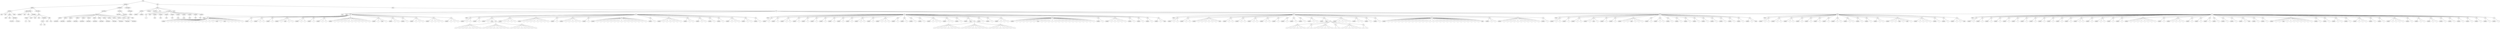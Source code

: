 graph Tree {
	"t0" [label = "TEI"];
	"t1" [label = "teiHeader"];
	"t2" [label = "fileDesc"];
	"t3" [label = "titleStmt"];
	"t4" [label = "title"];
	"t5" [label = "title"];
	"t6" [label = "author"];
	"t7" [label = "idno"];
	"t8" [label = "idno"];
	"t9" [label = "persName"];
	"t10" [label = "forename"];
	"t11" [label = "surname"];
	"t12" [label = "editor"];
	"t13" [label = "publicationStmt"];
	"t14" [label = "publisher"];
	"t15" [label = "idno"];
	"t16" [label = "idno"];
	"t17" [label = "availability"];
	"t18" [label = "licence"];
	"t19" [label = "ab"];
	"t20" [label = "ref"];
	"t21" [label = "sourceDesc"];
	"t22" [label = "bibl"];
	"t23" [label = "name"];
	"t24" [label = "idno"];
	"t25" [label = "idno"];
	"t26" [label = "availability"];
	"t27" [label = "licence"];
	"t28" [label = "ab"];
	"t29" [label = "ref"];
	"t30" [label = "bibl"];
	"t31" [label = "date"];
	"t32" [label = "idno"];
	"t33" [label = "profileDesc"];
	"t34" [label = "particDesc"];
	"t35" [label = "listPerson"];
	"t36" [label = "person"];
	"t37" [label = "persName"];
	"t38" [label = "person"];
	"t39" [label = "persName"];
	"t40" [label = "person"];
	"t41" [label = "persName"];
	"t42" [label = "person"];
	"t43" [label = "persName"];
	"t44" [label = "person"];
	"t45" [label = "persName"];
	"t46" [label = "person"];
	"t47" [label = "persName"];
	"t48" [label = "person"];
	"t49" [label = "persName"];
	"t50" [label = "person"];
	"t51" [label = "persName"];
	"t52" [label = "person"];
	"t53" [label = "persName"];
	"t54" [label = "person"];
	"t55" [label = "persName"];
	"t56" [label = "person"];
	"t57" [label = "persName"];
	"t58" [label = "person"];
	"t59" [label = "persName"];
	"t60" [label = "person"];
	"t61" [label = "persName"];
	"t62" [label = "textClass"];
	"t63" [label = "keywords"];
	"t64" [label = "term"];
	"t65" [label = "term"];
	"t66" [label = "classCode"];
	"t67" [label = "revisionDesc"];
	"t68" [label = "listChange"];
	"t69" [label = "change"];
	"t70" [label = "text"];
	"t71" [label = "front"];
	"t72" [label = "docTitle"];
	"t73" [label = "titlePart"];
	"t74" [label = "titlePart"];
	"t75" [label = "docDate"];
	"t76" [label = "docAuthor"];
	"t77" [label = "div"];
	"t78" [label = "div"];
	"t79" [label = "p"];
	"t80" [label = "castList"];
	"t81" [label = "head"];
	"t82" [label = "castItem"];
	"t83" [label = "role"];
	"t84" [label = "castItem"];
	"t85" [label = "role"];
	"t86" [label = "castItem"];
	"t87" [label = "role"];
	"t88" [label = "castItem"];
	"t89" [label = "role"];
	"t90" [label = "castItem"];
	"t91" [label = "role"];
	"t92" [label = "castItem"];
	"t93" [label = "role"];
	"t94" [label = "castItem"];
	"t95" [label = "role"];
	"t96" [label = "castItem"];
	"t97" [label = "role"];
	"t98" [label = "castItem"];
	"t99" [label = "role"];
	"t100" [label = "note"];
	"t101" [label = "body"];
	"t102" [label = "div"];
	"t103" [label = "head"];
	"t104" [label = "stage"];
	"t105" [label = "div"];
	"t106" [label = "head"];
	"t107" [label = "sp"];
	"t108" [label = "speaker"];
	"t109" [label = "l"];
	"t110" [label = "l"];
	"t111" [label = "l"];
	"t112" [label = "l"];
	"t113" [label = "l"];
	"t114" [label = "l"];
	"t115" [label = "l"];
	"t116" [label = "l"];
	"t117" [label = "l"];
	"t118" [label = "l"];
	"t119" [label = "l"];
	"t120" [label = "l"];
	"t121" [label = "l"];
	"t122" [label = "l"];
	"t123" [label = "stage"];
	"t124" [label = "l"];
	"t125" [label = "stage"];
	"t126" [label = "l"];
	"t127" [label = "l"];
	"t128" [label = "l"];
	"t129" [label = "l"];
	"t130" [label = "l"];
	"t131" [label = "sp"];
	"t132" [label = "speaker"];
	"t133" [label = "l"];
	"t134" [label = "sp"];
	"t135" [label = "speaker"];
	"t136" [label = "l"];
	"t137" [label = "l"];
	"t138" [label = "sp"];
	"t139" [label = "speaker"];
	"t140" [label = "l"];
	"t141" [label = "sp"];
	"t142" [label = "speaker"];
	"t143" [label = "l"];
	"t144" [label = "stage"];
	"t145" [label = "l"];
	"t146" [label = "l"];
	"t147" [label = "sp"];
	"t148" [label = "speaker"];
	"t149" [label = "l"];
	"t150" [label = "l"];
	"t151" [label = "sp"];
	"t152" [label = "speaker"];
	"t153" [label = "l"];
	"t154" [label = "sp"];
	"t155" [label = "speaker"];
	"t156" [label = "l"];
	"t157" [label = "l"];
	"t158" [label = "sp"];
	"t159" [label = "speaker"];
	"t160" [label = "l"];
	"t161" [label = "l"];
	"t162" [label = "l"];
	"t163" [label = "l"];
	"t164" [label = "l"];
	"t165" [label = "l"];
	"t166" [label = "l"];
	"t167" [label = "l"];
	"t168" [label = "l"];
	"t169" [label = "l"];
	"t170" [label = "l"];
	"t171" [label = "sp"];
	"t172" [label = "speaker"];
	"t173" [label = "l"];
	"t174" [label = "stage"];
	"t175" [label = "l"];
	"t176" [label = "sp"];
	"t177" [label = "speaker"];
	"t178" [label = "l"];
	"t179" [label = "l"];
	"t180" [label = "sp"];
	"t181" [label = "speaker"];
	"t182" [label = "l"];
	"t183" [label = "sp"];
	"t184" [label = "speaker"];
	"t185" [label = "l"];
	"t186" [label = "l"];
	"t187" [label = "l"];
	"t188" [label = "sp"];
	"t189" [label = "speaker"];
	"t190" [label = "l"];
	"t191" [label = "l"];
	"t192" [label = "l"];
	"t193" [label = "l"];
	"t194" [label = "sp"];
	"t195" [label = "speaker"];
	"t196" [label = "l"];
	"t197" [label = "l"];
	"t198" [label = "l"];
	"t199" [label = "div"];
	"t200" [label = "head"];
	"t201" [label = "sp"];
	"t202" [label = "speaker"];
	"t203" [label = "l"];
	"t204" [label = "l"];
	"t205" [label = "sp"];
	"t206" [label = "speaker"];
	"t207" [label = "l"];
	"t208" [label = "sp"];
	"t209" [label = "speaker"];
	"t210" [label = "l"];
	"t211" [label = "stage"];
	"t212" [label = "ab"];
	"t213" [label = "lg"];
	"t214" [label = "l"];
	"t215" [label = "l"];
	"t216" [label = "l"];
	"t217" [label = "l"];
	"t218" [label = "l"];
	"t219" [label = "l"];
	"t220" [label = "l"];
	"t221" [label = "l"];
	"t222" [label = "lg"];
	"t223" [label = "l"];
	"t224" [label = "l"];
	"t225" [label = "l"];
	"t226" [label = "l"];
	"t227" [label = "l"];
	"t228" [label = "l"];
	"t229" [label = "l"];
	"t230" [label = "l"];
	"t231" [label = "lg"];
	"t232" [label = "l"];
	"t233" [label = "l"];
	"t234" [label = "l"];
	"t235" [label = "l"];
	"t236" [label = "l"];
	"t237" [label = "l"];
	"t238" [label = "l"];
	"t239" [label = "l"];
	"t240" [label = "sp"];
	"t241" [label = "speaker"];
	"t242" [label = "l"];
	"t243" [label = "l"];
	"t244" [label = "l"];
	"t245" [label = "l"];
	"t246" [label = "sp"];
	"t247" [label = "speaker"];
	"t248" [label = "l"];
	"t249" [label = "l"];
	"t250" [label = "l"];
	"t251" [label = "l"];
	"t252" [label = "l"];
	"t253" [label = "l"];
	"t254" [label = "l"];
	"t255" [label = "l"];
	"t256" [label = "sp"];
	"t257" [label = "speaker"];
	"t258" [label = "l"];
	"t259" [label = "sp"];
	"t260" [label = "speaker"];
	"t261" [label = "l"];
	"t262" [label = "l"];
	"t263" [label = "l"];
	"t264" [label = "l"];
	"t265" [label = "l"];
	"t266" [label = "sp"];
	"t267" [label = "speaker"];
	"t268" [label = "l"];
	"t269" [label = "sp"];
	"t270" [label = "speaker"];
	"t271" [label = "l"];
	"t272" [label = "l"];
	"t273" [label = "l"];
	"t274" [label = "l"];
	"t275" [label = "l"];
	"t276" [label = "l"];
	"t277" [label = "l"];
	"t278" [label = "l"];
	"t279" [label = "l"];
	"t280" [label = "l"];
	"t281" [label = "l"];
	"t282" [label = "l"];
	"t283" [label = "l"];
	"t284" [label = "l"];
	"t285" [label = "l"];
	"t286" [label = "sp"];
	"t287" [label = "speaker"];
	"t288" [label = "l"];
	"t289" [label = "sp"];
	"t290" [label = "speaker"];
	"t291" [label = "l"];
	"t292" [label = "l"];
	"t293" [label = "l"];
	"t294" [label = "l"];
	"t295" [label = "l"];
	"t296" [label = "l"];
	"t297" [label = "sp"];
	"t298" [label = "speaker"];
	"t299" [label = "l"];
	"t300" [label = "l"];
	"t301" [label = "sp"];
	"t302" [label = "speaker"];
	"t303" [label = "l"];
	"t304" [label = "l"];
	"t305" [label = "sp"];
	"t306" [label = "speaker"];
	"t307" [label = "l"];
	"t308" [label = "sp"];
	"t309" [label = "speaker"];
	"t310" [label = "l"];
	"t311" [label = "sp"];
	"t312" [label = "speaker"];
	"t313" [label = "l"];
	"t314" [label = "l"];
	"t315" [label = "l"];
	"t316" [label = "sp"];
	"t317" [label = "speaker"];
	"t318" [label = "l"];
	"t319" [label = "l"];
	"t320" [label = "sp"];
	"t321" [label = "speaker"];
	"t322" [label = "l"];
	"t323" [label = "div"];
	"t324" [label = "head"];
	"t325" [label = "sp"];
	"t326" [label = "speaker"];
	"t327" [label = "l"];
	"t328" [label = "sp"];
	"t329" [label = "speaker"];
	"t330" [label = "l"];
	"t331" [label = "sp"];
	"t332" [label = "speaker"];
	"t333" [label = "l"];
	"t334" [label = "l"];
	"t335" [label = "sp"];
	"t336" [label = "speaker"];
	"t337" [label = "l"];
	"t338" [label = "sp"];
	"t339" [label = "speaker"];
	"t340" [label = "l"];
	"t341" [label = "sp"];
	"t342" [label = "speaker"];
	"t343" [label = "l"];
	"t344" [label = "sp"];
	"t345" [label = "speaker"];
	"t346" [label = "l"];
	"t347" [label = "sp"];
	"t348" [label = "speaker"];
	"t349" [label = "l"];
	"t350" [label = "sp"];
	"t351" [label = "speaker"];
	"t352" [label = "l"];
	"t353" [label = "sp"];
	"t354" [label = "speaker"];
	"t355" [label = "l"];
	"t356" [label = "sp"];
	"t357" [label = "speaker"];
	"t358" [label = "l"];
	"t359" [label = "l"];
	"t360" [label = "sp"];
	"t361" [label = "speaker"];
	"t362" [label = "l"];
	"t363" [label = "sp"];
	"t364" [label = "speaker"];
	"t365" [label = "l"];
	"t366" [label = "l"];
	"t367" [label = "l"];
	"t368" [label = "sp"];
	"t369" [label = "speaker"];
	"t370" [label = "l"];
	"t371" [label = "sp"];
	"t372" [label = "speaker"];
	"t373" [label = "l"];
	"t374" [label = "sp"];
	"t375" [label = "speaker"];
	"t376" [label = "l"];
	"t377" [label = "sp"];
	"t378" [label = "speaker"];
	"t379" [label = "l"];
	"t380" [label = "sp"];
	"t381" [label = "speaker"];
	"t382" [label = "l"];
	"t383" [label = "l"];
	"t384" [label = "l"];
	"t385" [label = "sp"];
	"t386" [label = "speaker"];
	"t387" [label = "l"];
	"t388" [label = "l"];
	"t389" [label = "sp"];
	"t390" [label = "speaker"];
	"t391" [label = "l"];
	"t392" [label = "sp"];
	"t393" [label = "speaker"];
	"t394" [label = "stage"];
	"t395" [label = "ab"];
	"t396" [label = "lg"];
	"t397" [label = "l"];
	"t398" [label = "l"];
	"t399" [label = "l"];
	"t400" [label = "l"];
	"t401" [label = "l"];
	"t402" [label = "l"];
	"t403" [label = "l"];
	"t404" [label = "l"];
	"t405" [label = "lg"];
	"t406" [label = "l"];
	"t407" [label = "l"];
	"t408" [label = "l"];
	"t409" [label = "l"];
	"t410" [label = "l"];
	"t411" [label = "l"];
	"t412" [label = "l"];
	"t413" [label = "l"];
	"t414" [label = "lg"];
	"t415" [label = "l"];
	"t416" [label = "l"];
	"t417" [label = "l"];
	"t418" [label = "l"];
	"t419" [label = "l"];
	"t420" [label = "l"];
	"t421" [label = "l"];
	"t422" [label = "l"];
	"t423" [label = "sp"];
	"t424" [label = "speaker"];
	"t425" [label = "l"];
	"t426" [label = "sp"];
	"t427" [label = "speaker"];
	"t428" [label = "l"];
	"t429" [label = "sp"];
	"t430" [label = "speaker"];
	"t431" [label = "l"];
	"t432" [label = "l"];
	"t433" [label = "l"];
	"t434" [label = "sp"];
	"t435" [label = "speaker"];
	"t436" [label = "l"];
	"t437" [label = "l"];
	"t438" [label = "l"];
	"t439" [label = "l"];
	"t440" [label = "l"];
	"t441" [label = "l"];
	"t442" [label = "stage"];
	"t443" [label = "l"];
	"t444" [label = "l"];
	"t445" [label = "l"];
	"t446" [label = "l"];
	"t447" [label = "l"];
	"t448" [label = "l"];
	"t449" [label = "l"];
	"t450" [label = "l"];
	"t451" [label = "l"];
	"t452" [label = "l"];
	"t453" [label = "l"];
	"t454" [label = "l"];
	"t455" [label = "l"];
	"t456" [label = "l"];
	"t457" [label = "l"];
	"t458" [label = "l"];
	"t459" [label = "sp"];
	"t460" [label = "speaker"];
	"t461" [label = "l"];
	"t462" [label = "sp"];
	"t463" [label = "speaker"];
	"t464" [label = "l"];
	"t465" [label = "l"];
	"t466" [label = "l"];
	"t467" [label = "l"];
	"t468" [label = "l"];
	"t469" [label = "sp"];
	"t470" [label = "speaker"];
	"t471" [label = "l"];
	"t472" [label = "sp"];
	"t473" [label = "speaker"];
	"t474" [label = "l"];
	"t475" [label = "sp"];
	"t476" [label = "speaker"];
	"t477" [label = "l"];
	"t478" [label = "sp"];
	"t479" [label = "speaker"];
	"t480" [label = "l"];
	"t481" [label = "stage"];
	"t482" [label = "div"];
	"t483" [label = "head"];
	"t484" [label = "sp"];
	"t485" [label = "speaker"];
	"t486" [label = "l"];
	"t487" [label = "l"];
	"t488" [label = "sp"];
	"t489" [label = "speaker"];
	"t490" [label = "l"];
	"t491" [label = "l"];
	"t492" [label = "sp"];
	"t493" [label = "speaker"];
	"t494" [label = "l"];
	"t495" [label = "l"];
	"t496" [label = "l"];
	"t497" [label = "l"];
	"t498" [label = "l"];
	"t499" [label = "l"];
	"t500" [label = "stage"];
	"t501" [label = "sp"];
	"t502" [label = "speaker"];
	"t503" [label = "l"];
	"t504" [label = "l"];
	"t505" [label = "sp"];
	"t506" [label = "speaker"];
	"t507" [label = "l"];
	"t508" [label = "l"];
	"t509" [label = "sp"];
	"t510" [label = "speaker"];
	"t511" [label = "l"];
	"t512" [label = "l"];
	"t513" [label = "sp"];
	"t514" [label = "speaker"];
	"t515" [label = "l"];
	"t516" [label = "l"];
	"t517" [label = "sp"];
	"t518" [label = "speaker"];
	"t519" [label = "l"];
	"t520" [label = "sp"];
	"t521" [label = "speaker"];
	"t522" [label = "l"];
	"t523" [label = "sp"];
	"t524" [label = "speaker"];
	"t525" [label = "l"];
	"t526" [label = "sp"];
	"t527" [label = "speaker"];
	"t528" [label = "l"];
	"t529" [label = "sp"];
	"t530" [label = "speaker"];
	"t531" [label = "l"];
	"t532" [label = "l"];
	"t533" [label = "sp"];
	"t534" [label = "speaker"];
	"t535" [label = "stage"];
	"t536" [label = "ab"];
	"t537" [label = "lg"];
	"t538" [label = "l"];
	"t539" [label = "l"];
	"t540" [label = "l"];
	"t541" [label = "l"];
	"t542" [label = "l"];
	"t543" [label = "l"];
	"t544" [label = "lg"];
	"t545" [label = "l"];
	"t546" [label = "l"];
	"t547" [label = "lg"];
	"t548" [label = "l"];
	"t549" [label = "l"];
	"t550" [label = "l"];
	"t551" [label = "l"];
	"t552" [label = "l"];
	"t553" [label = "l"];
	"t554" [label = "lg"];
	"t555" [label = "l"];
	"t556" [label = "l"];
	"t557" [label = "lg"];
	"t558" [label = "l"];
	"t559" [label = "l"];
	"t560" [label = "l"];
	"t561" [label = "l"];
	"t562" [label = "l"];
	"t563" [label = "l"];
	"t564" [label = "lg"];
	"t565" [label = "l"];
	"t566" [label = "l"];
	"t567" [label = "sp"];
	"t568" [label = "speaker"];
	"t569" [label = "l"];
	"t570" [label = "l"];
	"t571" [label = "l"];
	"t572" [label = "l"];
	"t573" [label = "sp"];
	"t574" [label = "speaker"];
	"t575" [label = "l"];
	"t576" [label = "l"];
	"t577" [label = "sp"];
	"t578" [label = "speaker"];
	"t579" [label = "l"];
	"t580" [label = "sp"];
	"t581" [label = "speaker"];
	"t582" [label = "l"];
	"t583" [label = "sp"];
	"t584" [label = "speaker"];
	"t585" [label = "l"];
	"t586" [label = "l"];
	"t587" [label = "l"];
	"t588" [label = "l"];
	"t589" [label = "l"];
	"t590" [label = "l"];
	"t591" [label = "l"];
	"t592" [label = "l"];
	"t593" [label = "l"];
	"t594" [label = "l"];
	"t595" [label = "l"];
	"t596" [label = "l"];
	"t597" [label = "l"];
	"t598" [label = "l"];
	"t599" [label = "l"];
	"t600" [label = "l"];
	"t601" [label = "l"];
	"t602" [label = "l"];
	"t603" [label = "l"];
	"t604" [label = "l"];
	"t605" [label = "l"];
	"t606" [label = "l"];
	"t607" [label = "l"];
	"t608" [label = "l"];
	"t609" [label = "l"];
	"t610" [label = "l"];
	"t611" [label = "l"];
	"t612" [label = "stage"];
	"t613" [label = "sp"];
	"t614" [label = "speaker"];
	"t615" [label = "l"];
	"t616" [label = "l"];
	"t617" [label = "sp"];
	"t618" [label = "speaker"];
	"t619" [label = "l"];
	"t620" [label = "l"];
	"t621" [label = "l"];
	"t622" [label = "l"];
	"t623" [label = "l"];
	"t624" [label = "l"];
	"t625" [label = "l"];
	"t626" [label = "l"];
	"t627" [label = "l"];
	"t628" [label = "l"];
	"t629" [label = "l"];
	"t630" [label = "sp"];
	"t631" [label = "speaker"];
	"t632" [label = "l"];
	"t633" [label = "div"];
	"t634" [label = "head"];
	"t635" [label = "sp"];
	"t636" [label = "speaker"];
	"t637" [label = "l"];
	"t638" [label = "l"];
	"t639" [label = "sp"];
	"t640" [label = "speaker"];
	"t641" [label = "l"];
	"t642" [label = "sp"];
	"t643" [label = "speaker"];
	"t644" [label = "l"];
	"t645" [label = "l"];
	"t646" [label = "sp"];
	"t647" [label = "speaker"];
	"t648" [label = "l"];
	"t649" [label = "stage"];
	"t650" [label = "l"];
	"t651" [label = "sp"];
	"t652" [label = "speaker"];
	"t653" [label = "l"];
	"t654" [label = "sp"];
	"t655" [label = "speaker"];
	"t656" [label = "l"];
	"t657" [label = "sp"];
	"t658" [label = "speaker"];
	"t659" [label = "l"];
	"t660" [label = "l"];
	"t661" [label = "stage"];
	"t662" [label = "l"];
	"t663" [label = "l"];
	"t664" [label = "l"];
	"t665" [label = "sp"];
	"t666" [label = "speaker"];
	"t667" [label = "l"];
	"t668" [label = "sp"];
	"t669" [label = "speaker"];
	"t670" [label = "l"];
	"t671" [label = "l"];
	"t672" [label = "sp"];
	"t673" [label = "speaker"];
	"t674" [label = "l"];
	"t675" [label = "sp"];
	"t676" [label = "speaker"];
	"t677" [label = "l"];
	"t678" [label = "sp"];
	"t679" [label = "speaker"];
	"t680" [label = "l"];
	"t681" [label = "sp"];
	"t682" [label = "speaker"];
	"t683" [label = "l"];
	"t684" [label = "sp"];
	"t685" [label = "speaker"];
	"t686" [label = "l"];
	"t687" [label = "sp"];
	"t688" [label = "speaker"];
	"t689" [label = "l"];
	"t690" [label = "sp"];
	"t691" [label = "speaker"];
	"t692" [label = "l"];
	"t693" [label = "sp"];
	"t694" [label = "speaker"];
	"t695" [label = "l"];
	"t696" [label = "sp"];
	"t697" [label = "speaker"];
	"t698" [label = "l"];
	"t699" [label = "sp"];
	"t700" [label = "speaker"];
	"t701" [label = "l"];
	"t702" [label = "stage"];
	"t703" [label = "div"];
	"t704" [label = "head"];
	"t705" [label = "sp"];
	"t706" [label = "speaker"];
	"t707" [label = "l"];
	"t708" [label = "l"];
	"t709" [label = "sp"];
	"t710" [label = "speaker"];
	"t711" [label = "l"];
	"t712" [label = "l"];
	"t713" [label = "sp"];
	"t714" [label = "speaker"];
	"t715" [label = "l"];
	"t716" [label = "l"];
	"t717" [label = "sp"];
	"t718" [label = "speaker"];
	"t719" [label = "l"];
	"t720" [label = "sp"];
	"t721" [label = "speaker"];
	"t722" [label = "l"];
	"t723" [label = "sp"];
	"t724" [label = "speaker"];
	"t725" [label = "l"];
	"t726" [label = "sp"];
	"t727" [label = "speaker"];
	"t728" [label = "l"];
	"t729" [label = "sp"];
	"t730" [label = "speaker"];
	"t731" [label = "l"];
	"t732" [label = "l"];
	"t733" [label = "sp"];
	"t734" [label = "speaker"];
	"t735" [label = "l"];
	"t736" [label = "l"];
	"t737" [label = "sp"];
	"t738" [label = "speaker"];
	"t739" [label = "l"];
	"t740" [label = "sp"];
	"t741" [label = "speaker"];
	"t742" [label = "l"];
	"t743" [label = "sp"];
	"t744" [label = "speaker"];
	"t745" [label = "l"];
	"t746" [label = "l"];
	"t747" [label = "sp"];
	"t748" [label = "speaker"];
	"t749" [label = "l"];
	"t750" [label = "l"];
	"t751" [label = "stage"];
	"t752" [label = "l"];
	"t753" [label = "stage"];
	"t754" [label = "l"];
	"t755" [label = "sp"];
	"t756" [label = "speaker"];
	"t757" [label = "l"];
	"t758" [label = "l"];
	"t759" [label = "l"];
	"t760" [label = "l"];
	"t761" [label = "sp"];
	"t762" [label = "speaker"];
	"t763" [label = "l"];
	"t764" [label = "sp"];
	"t765" [label = "speaker"];
	"t766" [label = "l"];
	"t767" [label = "sp"];
	"t768" [label = "speaker"];
	"t769" [label = "l"];
	"t770" [label = "l"];
	"t771" [label = "stage"];
	"t772" [label = "div"];
	"t773" [label = "head"];
	"t774" [label = "sp"];
	"t775" [label = "speaker"];
	"t776" [label = "l"];
	"t777" [label = "sp"];
	"t778" [label = "speaker"];
	"t779" [label = "l"];
	"t780" [label = "sp"];
	"t781" [label = "speaker"];
	"t782" [label = "l"];
	"t783" [label = "sp"];
	"t784" [label = "speaker"];
	"t785" [label = "l"];
	"t786" [label = "sp"];
	"t787" [label = "speaker"];
	"t788" [label = "l"];
	"t789" [label = "sp"];
	"t790" [label = "speaker"];
	"t791" [label = "l"];
	"t792" [label = "sp"];
	"t793" [label = "speaker"];
	"t794" [label = "l"];
	"t795" [label = "sp"];
	"t796" [label = "speaker"];
	"t797" [label = "l"];
	"t798" [label = "sp"];
	"t799" [label = "speaker"];
	"t800" [label = "l"];
	"t801" [label = "sp"];
	"t802" [label = "speaker"];
	"t803" [label = "l"];
	"t804" [label = "sp"];
	"t805" [label = "speaker"];
	"t806" [label = "l"];
	"t807" [label = "sp"];
	"t808" [label = "speaker"];
	"t809" [label = "l"];
	"t810" [label = "sp"];
	"t811" [label = "speaker"];
	"t812" [label = "l"];
	"t813" [label = "l"];
	"t814" [label = "sp"];
	"t815" [label = "speaker"];
	"t816" [label = "l"];
	"t817" [label = "sp"];
	"t818" [label = "speaker"];
	"t819" [label = "l"];
	"t820" [label = "l"];
	"t821" [label = "sp"];
	"t822" [label = "speaker"];
	"t823" [label = "l"];
	"t824" [label = "sp"];
	"t825" [label = "speaker"];
	"t826" [label = "l"];
	"t827" [label = "sp"];
	"t828" [label = "speaker"];
	"t829" [label = "l"];
	"t830" [label = "l"];
	"t831" [label = "l"];
	"t832" [label = "l"];
	"t833" [label = "l"];
	"t834" [label = "l"];
	"t835" [label = "l"];
	"t836" [label = "l"];
	"t837" [label = "sp"];
	"t838" [label = "speaker"];
	"t839" [label = "l"];
	"t840" [label = "sp"];
	"t841" [label = "speaker"];
	"t842" [label = "l"];
	"t843" [label = "l"];
	"t844" [label = "l"];
	"t845" [label = "l"];
	"t846" [label = "sp"];
	"t847" [label = "speaker"];
	"t848" [label = "l"];
	"t849" [label = "sp"];
	"t850" [label = "speaker"];
	"t851" [label = "l"];
	"t852" [label = "sp"];
	"t853" [label = "speaker"];
	"t854" [label = "l"];
	"t855" [label = "sp"];
	"t856" [label = "speaker"];
	"t857" [label = "l"];
	"t858" [label = "sp"];
	"t859" [label = "speaker"];
	"t860" [label = "l"];
	"t861" [label = "sp"];
	"t862" [label = "speaker"];
	"t863" [label = "l"];
	"t864" [label = "sp"];
	"t865" [label = "speaker"];
	"t866" [label = "l"];
	"t867" [label = "stage"];
	"t868" [label = "sp"];
	"t869" [label = "speaker"];
	"t870" [label = "l"];
	"t871" [label = "sp"];
	"t872" [label = "speaker"];
	"t873" [label = "l"];
	"t874" [label = "sp"];
	"t875" [label = "speaker"];
	"t876" [label = "l"];
	"t877" [label = "l"];
	"t878" [label = "stage"];
	"t879" [label = "l"];
	"t880" [label = "l"];
	"t881" [label = "l"];
	"t882" [label = "l"];
	"t883" [label = "l"];
	"t884" [label = "l"];
	"t885" [label = "l"];
	"t886" [label = "l"];
	"t887" [label = "sp"];
	"t888" [label = "speaker"];
	"t889" [label = "l"];
	"t890" [label = "sp"];
	"t891" [label = "speaker"];
	"t892" [label = "l"];
	"t893" [label = "sp"];
	"t894" [label = "speaker"];
	"t895" [label = "l"];
	"t896" [label = "l"];
	"t897" [label = "sp"];
	"t898" [label = "speaker"];
	"t899" [label = "l"];
	"t900" [label = "sp"];
	"t901" [label = "speaker"];
	"t902" [label = "l"];
	"t903" [label = "l"];
	"t904" [label = "l"];
	"t905" [label = "sp"];
	"t906" [label = "speaker"];
	"t907" [label = "l"];
	"t908" [label = "sp"];
	"t909" [label = "speaker"];
	"t910" [label = "l"];
	"t911" [label = "sp"];
	"t912" [label = "speaker"];
	"t913" [label = "l"];
	"t914" [label = "l"];
	"t915" [label = "l"];
	"t916" [label = "l"];
	"t917" [label = "sp"];
	"t918" [label = "speaker"];
	"t919" [label = "l"];
	"t920" [label = "sp"];
	"t921" [label = "speaker"];
	"t922" [label = "l"];
	"t923" [label = "l"];
	"t924" [label = "sp"];
	"t925" [label = "speaker"];
	"t926" [label = "l"];
	"t927" [label = "l"];
	"t928" [label = "sp"];
	"t929" [label = "speaker"];
	"t930" [label = "l"];
	"t931" [label = "sp"];
	"t932" [label = "speaker"];
	"t933" [label = "l"];
	"t934" [label = "sp"];
	"t935" [label = "speaker"];
	"t936" [label = "l"];
	"t937" [label = "sp"];
	"t938" [label = "speaker"];
	"t939" [label = "l"];
	"t940" [label = "sp"];
	"t941" [label = "speaker"];
	"t942" [label = "l"];
	"t943" [label = "sp"];
	"t944" [label = "speaker"];
	"t945" [label = "l"];
	"t946" [label = "sp"];
	"t947" [label = "speaker"];
	"t948" [label = "l"];
	"t0" -- "t1";
	"t1" -- "t2";
	"t2" -- "t3";
	"t3" -- "t4";
	"t3" -- "t5";
	"t3" -- "t6";
	"t6" -- "t7";
	"t6" -- "t8";
	"t6" -- "t9";
	"t9" -- "t10";
	"t9" -- "t11";
	"t3" -- "t12";
	"t2" -- "t13";
	"t13" -- "t14";
	"t13" -- "t15";
	"t13" -- "t16";
	"t13" -- "t17";
	"t17" -- "t18";
	"t18" -- "t19";
	"t18" -- "t20";
	"t2" -- "t21";
	"t21" -- "t22";
	"t22" -- "t23";
	"t22" -- "t24";
	"t22" -- "t25";
	"t22" -- "t26";
	"t26" -- "t27";
	"t27" -- "t28";
	"t27" -- "t29";
	"t22" -- "t30";
	"t30" -- "t31";
	"t30" -- "t32";
	"t1" -- "t33";
	"t33" -- "t34";
	"t34" -- "t35";
	"t35" -- "t36";
	"t36" -- "t37";
	"t35" -- "t38";
	"t38" -- "t39";
	"t35" -- "t40";
	"t40" -- "t41";
	"t35" -- "t42";
	"t42" -- "t43";
	"t35" -- "t44";
	"t44" -- "t45";
	"t35" -- "t46";
	"t46" -- "t47";
	"t35" -- "t48";
	"t48" -- "t49";
	"t35" -- "t50";
	"t50" -- "t51";
	"t35" -- "t52";
	"t52" -- "t53";
	"t35" -- "t54";
	"t54" -- "t55";
	"t35" -- "t56";
	"t56" -- "t57";
	"t35" -- "t58";
	"t58" -- "t59";
	"t35" -- "t60";
	"t60" -- "t61";
	"t33" -- "t62";
	"t62" -- "t63";
	"t63" -- "t64";
	"t63" -- "t65";
	"t62" -- "t66";
	"t1" -- "t67";
	"t67" -- "t68";
	"t68" -- "t69";
	"t0" -- "t70";
	"t70" -- "t71";
	"t71" -- "t72";
	"t72" -- "t73";
	"t72" -- "t74";
	"t71" -- "t75";
	"t71" -- "t76";
	"t71" -- "t77";
	"t77" -- "t78";
	"t78" -- "t79";
	"t71" -- "t80";
	"t80" -- "t81";
	"t80" -- "t82";
	"t82" -- "t83";
	"t80" -- "t84";
	"t84" -- "t85";
	"t80" -- "t86";
	"t86" -- "t87";
	"t80" -- "t88";
	"t88" -- "t89";
	"t80" -- "t90";
	"t90" -- "t91";
	"t80" -- "t92";
	"t92" -- "t93";
	"t80" -- "t94";
	"t94" -- "t95";
	"t80" -- "t96";
	"t96" -- "t97";
	"t80" -- "t98";
	"t98" -- "t99";
	"t71" -- "t100";
	"t70" -- "t101";
	"t101" -- "t102";
	"t102" -- "t103";
	"t102" -- "t104";
	"t102" -- "t105";
	"t105" -- "t106";
	"t105" -- "t107";
	"t107" -- "t108";
	"t107" -- "t109";
	"t107" -- "t110";
	"t107" -- "t111";
	"t107" -- "t112";
	"t107" -- "t113";
	"t107" -- "t114";
	"t107" -- "t115";
	"t107" -- "t116";
	"t107" -- "t117";
	"t107" -- "t118";
	"t107" -- "t119";
	"t107" -- "t120";
	"t107" -- "t121";
	"t107" -- "t122";
	"t107" -- "t123";
	"t107" -- "t124";
	"t107" -- "t125";
	"t107" -- "t126";
	"t107" -- "t127";
	"t107" -- "t128";
	"t107" -- "t129";
	"t107" -- "t130";
	"t105" -- "t131";
	"t131" -- "t132";
	"t131" -- "t133";
	"t105" -- "t134";
	"t134" -- "t135";
	"t134" -- "t136";
	"t134" -- "t137";
	"t105" -- "t138";
	"t138" -- "t139";
	"t138" -- "t140";
	"t105" -- "t141";
	"t141" -- "t142";
	"t141" -- "t143";
	"t141" -- "t144";
	"t141" -- "t145";
	"t141" -- "t146";
	"t105" -- "t147";
	"t147" -- "t148";
	"t147" -- "t149";
	"t147" -- "t150";
	"t105" -- "t151";
	"t151" -- "t152";
	"t151" -- "t153";
	"t105" -- "t154";
	"t154" -- "t155";
	"t154" -- "t156";
	"t154" -- "t157";
	"t105" -- "t158";
	"t158" -- "t159";
	"t158" -- "t160";
	"t158" -- "t161";
	"t158" -- "t162";
	"t158" -- "t163";
	"t158" -- "t164";
	"t158" -- "t165";
	"t158" -- "t166";
	"t158" -- "t167";
	"t158" -- "t168";
	"t158" -- "t169";
	"t158" -- "t170";
	"t105" -- "t171";
	"t171" -- "t172";
	"t171" -- "t173";
	"t171" -- "t174";
	"t171" -- "t175";
	"t105" -- "t176";
	"t176" -- "t177";
	"t176" -- "t178";
	"t176" -- "t179";
	"t105" -- "t180";
	"t180" -- "t181";
	"t180" -- "t182";
	"t105" -- "t183";
	"t183" -- "t184";
	"t183" -- "t185";
	"t183" -- "t186";
	"t183" -- "t187";
	"t105" -- "t188";
	"t188" -- "t189";
	"t188" -- "t190";
	"t188" -- "t191";
	"t188" -- "t192";
	"t188" -- "t193";
	"t105" -- "t194";
	"t194" -- "t195";
	"t194" -- "t196";
	"t194" -- "t197";
	"t194" -- "t198";
	"t102" -- "t199";
	"t199" -- "t200";
	"t199" -- "t201";
	"t201" -- "t202";
	"t201" -- "t203";
	"t201" -- "t204";
	"t199" -- "t205";
	"t205" -- "t206";
	"t205" -- "t207";
	"t199" -- "t208";
	"t208" -- "t209";
	"t208" -- "t210";
	"t208" -- "t211";
	"t208" -- "t212";
	"t212" -- "t213";
	"t213" -- "t214";
	"t213" -- "t215";
	"t213" -- "t216";
	"t213" -- "t217";
	"t213" -- "t218";
	"t213" -- "t219";
	"t213" -- "t220";
	"t213" -- "t221";
	"t212" -- "t222";
	"t222" -- "t223";
	"t222" -- "t224";
	"t222" -- "t225";
	"t222" -- "t226";
	"t222" -- "t227";
	"t222" -- "t228";
	"t222" -- "t229";
	"t222" -- "t230";
	"t212" -- "t231";
	"t231" -- "t232";
	"t231" -- "t233";
	"t231" -- "t234";
	"t231" -- "t235";
	"t231" -- "t236";
	"t231" -- "t237";
	"t231" -- "t238";
	"t231" -- "t239";
	"t199" -- "t240";
	"t240" -- "t241";
	"t240" -- "t242";
	"t240" -- "t243";
	"t240" -- "t244";
	"t240" -- "t245";
	"t199" -- "t246";
	"t246" -- "t247";
	"t246" -- "t248";
	"t246" -- "t249";
	"t246" -- "t250";
	"t246" -- "t251";
	"t246" -- "t252";
	"t246" -- "t253";
	"t246" -- "t254";
	"t246" -- "t255";
	"t199" -- "t256";
	"t256" -- "t257";
	"t256" -- "t258";
	"t199" -- "t259";
	"t259" -- "t260";
	"t259" -- "t261";
	"t259" -- "t262";
	"t259" -- "t263";
	"t259" -- "t264";
	"t259" -- "t265";
	"t199" -- "t266";
	"t266" -- "t267";
	"t266" -- "t268";
	"t199" -- "t269";
	"t269" -- "t270";
	"t269" -- "t271";
	"t269" -- "t272";
	"t269" -- "t273";
	"t269" -- "t274";
	"t269" -- "t275";
	"t269" -- "t276";
	"t269" -- "t277";
	"t269" -- "t278";
	"t269" -- "t279";
	"t269" -- "t280";
	"t269" -- "t281";
	"t269" -- "t282";
	"t269" -- "t283";
	"t269" -- "t284";
	"t269" -- "t285";
	"t199" -- "t286";
	"t286" -- "t287";
	"t286" -- "t288";
	"t199" -- "t289";
	"t289" -- "t290";
	"t289" -- "t291";
	"t289" -- "t292";
	"t289" -- "t293";
	"t289" -- "t294";
	"t289" -- "t295";
	"t289" -- "t296";
	"t199" -- "t297";
	"t297" -- "t298";
	"t297" -- "t299";
	"t297" -- "t300";
	"t199" -- "t301";
	"t301" -- "t302";
	"t301" -- "t303";
	"t301" -- "t304";
	"t199" -- "t305";
	"t305" -- "t306";
	"t305" -- "t307";
	"t199" -- "t308";
	"t308" -- "t309";
	"t308" -- "t310";
	"t199" -- "t311";
	"t311" -- "t312";
	"t311" -- "t313";
	"t311" -- "t314";
	"t311" -- "t315";
	"t199" -- "t316";
	"t316" -- "t317";
	"t316" -- "t318";
	"t316" -- "t319";
	"t199" -- "t320";
	"t320" -- "t321";
	"t320" -- "t322";
	"t102" -- "t323";
	"t323" -- "t324";
	"t323" -- "t325";
	"t325" -- "t326";
	"t325" -- "t327";
	"t323" -- "t328";
	"t328" -- "t329";
	"t328" -- "t330";
	"t323" -- "t331";
	"t331" -- "t332";
	"t331" -- "t333";
	"t331" -- "t334";
	"t323" -- "t335";
	"t335" -- "t336";
	"t335" -- "t337";
	"t323" -- "t338";
	"t338" -- "t339";
	"t338" -- "t340";
	"t323" -- "t341";
	"t341" -- "t342";
	"t341" -- "t343";
	"t323" -- "t344";
	"t344" -- "t345";
	"t344" -- "t346";
	"t323" -- "t347";
	"t347" -- "t348";
	"t347" -- "t349";
	"t323" -- "t350";
	"t350" -- "t351";
	"t350" -- "t352";
	"t323" -- "t353";
	"t353" -- "t354";
	"t353" -- "t355";
	"t323" -- "t356";
	"t356" -- "t357";
	"t356" -- "t358";
	"t356" -- "t359";
	"t323" -- "t360";
	"t360" -- "t361";
	"t360" -- "t362";
	"t323" -- "t363";
	"t363" -- "t364";
	"t363" -- "t365";
	"t363" -- "t366";
	"t363" -- "t367";
	"t323" -- "t368";
	"t368" -- "t369";
	"t368" -- "t370";
	"t323" -- "t371";
	"t371" -- "t372";
	"t371" -- "t373";
	"t323" -- "t374";
	"t374" -- "t375";
	"t374" -- "t376";
	"t323" -- "t377";
	"t377" -- "t378";
	"t377" -- "t379";
	"t323" -- "t380";
	"t380" -- "t381";
	"t380" -- "t382";
	"t380" -- "t383";
	"t380" -- "t384";
	"t323" -- "t385";
	"t385" -- "t386";
	"t385" -- "t387";
	"t385" -- "t388";
	"t323" -- "t389";
	"t389" -- "t390";
	"t389" -- "t391";
	"t323" -- "t392";
	"t392" -- "t393";
	"t392" -- "t394";
	"t392" -- "t395";
	"t395" -- "t396";
	"t396" -- "t397";
	"t396" -- "t398";
	"t396" -- "t399";
	"t396" -- "t400";
	"t396" -- "t401";
	"t396" -- "t402";
	"t396" -- "t403";
	"t396" -- "t404";
	"t395" -- "t405";
	"t405" -- "t406";
	"t405" -- "t407";
	"t405" -- "t408";
	"t405" -- "t409";
	"t405" -- "t410";
	"t405" -- "t411";
	"t405" -- "t412";
	"t405" -- "t413";
	"t395" -- "t414";
	"t414" -- "t415";
	"t414" -- "t416";
	"t414" -- "t417";
	"t414" -- "t418";
	"t414" -- "t419";
	"t414" -- "t420";
	"t414" -- "t421";
	"t414" -- "t422";
	"t323" -- "t423";
	"t423" -- "t424";
	"t423" -- "t425";
	"t323" -- "t426";
	"t426" -- "t427";
	"t426" -- "t428";
	"t323" -- "t429";
	"t429" -- "t430";
	"t429" -- "t431";
	"t429" -- "t432";
	"t429" -- "t433";
	"t323" -- "t434";
	"t434" -- "t435";
	"t434" -- "t436";
	"t434" -- "t437";
	"t434" -- "t438";
	"t434" -- "t439";
	"t434" -- "t440";
	"t434" -- "t441";
	"t434" -- "t442";
	"t434" -- "t443";
	"t434" -- "t444";
	"t434" -- "t445";
	"t434" -- "t446";
	"t434" -- "t447";
	"t434" -- "t448";
	"t434" -- "t449";
	"t434" -- "t450";
	"t434" -- "t451";
	"t434" -- "t452";
	"t434" -- "t453";
	"t434" -- "t454";
	"t434" -- "t455";
	"t434" -- "t456";
	"t434" -- "t457";
	"t434" -- "t458";
	"t323" -- "t459";
	"t459" -- "t460";
	"t459" -- "t461";
	"t323" -- "t462";
	"t462" -- "t463";
	"t462" -- "t464";
	"t462" -- "t465";
	"t462" -- "t466";
	"t462" -- "t467";
	"t462" -- "t468";
	"t323" -- "t469";
	"t469" -- "t470";
	"t469" -- "t471";
	"t323" -- "t472";
	"t472" -- "t473";
	"t472" -- "t474";
	"t323" -- "t475";
	"t475" -- "t476";
	"t475" -- "t477";
	"t323" -- "t478";
	"t478" -- "t479";
	"t478" -- "t480";
	"t478" -- "t481";
	"t102" -- "t482";
	"t482" -- "t483";
	"t482" -- "t484";
	"t484" -- "t485";
	"t484" -- "t486";
	"t484" -- "t487";
	"t482" -- "t488";
	"t488" -- "t489";
	"t488" -- "t490";
	"t488" -- "t491";
	"t482" -- "t492";
	"t492" -- "t493";
	"t492" -- "t494";
	"t492" -- "t495";
	"t492" -- "t496";
	"t492" -- "t497";
	"t492" -- "t498";
	"t492" -- "t499";
	"t492" -- "t500";
	"t482" -- "t501";
	"t501" -- "t502";
	"t501" -- "t503";
	"t501" -- "t504";
	"t482" -- "t505";
	"t505" -- "t506";
	"t505" -- "t507";
	"t505" -- "t508";
	"t482" -- "t509";
	"t509" -- "t510";
	"t509" -- "t511";
	"t509" -- "t512";
	"t482" -- "t513";
	"t513" -- "t514";
	"t513" -- "t515";
	"t513" -- "t516";
	"t482" -- "t517";
	"t517" -- "t518";
	"t517" -- "t519";
	"t482" -- "t520";
	"t520" -- "t521";
	"t520" -- "t522";
	"t482" -- "t523";
	"t523" -- "t524";
	"t523" -- "t525";
	"t482" -- "t526";
	"t526" -- "t527";
	"t526" -- "t528";
	"t482" -- "t529";
	"t529" -- "t530";
	"t529" -- "t531";
	"t529" -- "t532";
	"t482" -- "t533";
	"t533" -- "t534";
	"t533" -- "t535";
	"t533" -- "t536";
	"t536" -- "t537";
	"t537" -- "t538";
	"t537" -- "t539";
	"t537" -- "t540";
	"t537" -- "t541";
	"t537" -- "t542";
	"t537" -- "t543";
	"t536" -- "t544";
	"t544" -- "t545";
	"t544" -- "t546";
	"t536" -- "t547";
	"t547" -- "t548";
	"t547" -- "t549";
	"t547" -- "t550";
	"t547" -- "t551";
	"t547" -- "t552";
	"t547" -- "t553";
	"t536" -- "t554";
	"t554" -- "t555";
	"t554" -- "t556";
	"t536" -- "t557";
	"t557" -- "t558";
	"t557" -- "t559";
	"t557" -- "t560";
	"t557" -- "t561";
	"t557" -- "t562";
	"t557" -- "t563";
	"t536" -- "t564";
	"t564" -- "t565";
	"t564" -- "t566";
	"t482" -- "t567";
	"t567" -- "t568";
	"t567" -- "t569";
	"t567" -- "t570";
	"t567" -- "t571";
	"t567" -- "t572";
	"t482" -- "t573";
	"t573" -- "t574";
	"t573" -- "t575";
	"t573" -- "t576";
	"t482" -- "t577";
	"t577" -- "t578";
	"t577" -- "t579";
	"t482" -- "t580";
	"t580" -- "t581";
	"t580" -- "t582";
	"t482" -- "t583";
	"t583" -- "t584";
	"t583" -- "t585";
	"t583" -- "t586";
	"t583" -- "t587";
	"t583" -- "t588";
	"t583" -- "t589";
	"t583" -- "t590";
	"t583" -- "t591";
	"t583" -- "t592";
	"t583" -- "t593";
	"t583" -- "t594";
	"t583" -- "t595";
	"t583" -- "t596";
	"t583" -- "t597";
	"t583" -- "t598";
	"t583" -- "t599";
	"t583" -- "t600";
	"t583" -- "t601";
	"t583" -- "t602";
	"t583" -- "t603";
	"t583" -- "t604";
	"t583" -- "t605";
	"t583" -- "t606";
	"t583" -- "t607";
	"t583" -- "t608";
	"t583" -- "t609";
	"t583" -- "t610";
	"t583" -- "t611";
	"t583" -- "t612";
	"t482" -- "t613";
	"t613" -- "t614";
	"t613" -- "t615";
	"t613" -- "t616";
	"t482" -- "t617";
	"t617" -- "t618";
	"t617" -- "t619";
	"t617" -- "t620";
	"t617" -- "t621";
	"t617" -- "t622";
	"t617" -- "t623";
	"t617" -- "t624";
	"t617" -- "t625";
	"t617" -- "t626";
	"t617" -- "t627";
	"t617" -- "t628";
	"t617" -- "t629";
	"t482" -- "t630";
	"t630" -- "t631";
	"t630" -- "t632";
	"t102" -- "t633";
	"t633" -- "t634";
	"t633" -- "t635";
	"t635" -- "t636";
	"t635" -- "t637";
	"t635" -- "t638";
	"t633" -- "t639";
	"t639" -- "t640";
	"t639" -- "t641";
	"t633" -- "t642";
	"t642" -- "t643";
	"t642" -- "t644";
	"t642" -- "t645";
	"t633" -- "t646";
	"t646" -- "t647";
	"t646" -- "t648";
	"t646" -- "t649";
	"t646" -- "t650";
	"t633" -- "t651";
	"t651" -- "t652";
	"t651" -- "t653";
	"t633" -- "t654";
	"t654" -- "t655";
	"t654" -- "t656";
	"t633" -- "t657";
	"t657" -- "t658";
	"t657" -- "t659";
	"t657" -- "t660";
	"t657" -- "t661";
	"t657" -- "t662";
	"t657" -- "t663";
	"t657" -- "t664";
	"t633" -- "t665";
	"t665" -- "t666";
	"t665" -- "t667";
	"t633" -- "t668";
	"t668" -- "t669";
	"t668" -- "t670";
	"t668" -- "t671";
	"t633" -- "t672";
	"t672" -- "t673";
	"t672" -- "t674";
	"t633" -- "t675";
	"t675" -- "t676";
	"t675" -- "t677";
	"t633" -- "t678";
	"t678" -- "t679";
	"t678" -- "t680";
	"t633" -- "t681";
	"t681" -- "t682";
	"t681" -- "t683";
	"t633" -- "t684";
	"t684" -- "t685";
	"t684" -- "t686";
	"t633" -- "t687";
	"t687" -- "t688";
	"t687" -- "t689";
	"t633" -- "t690";
	"t690" -- "t691";
	"t690" -- "t692";
	"t633" -- "t693";
	"t693" -- "t694";
	"t693" -- "t695";
	"t633" -- "t696";
	"t696" -- "t697";
	"t696" -- "t698";
	"t633" -- "t699";
	"t699" -- "t700";
	"t699" -- "t701";
	"t699" -- "t702";
	"t102" -- "t703";
	"t703" -- "t704";
	"t703" -- "t705";
	"t705" -- "t706";
	"t705" -- "t707";
	"t705" -- "t708";
	"t703" -- "t709";
	"t709" -- "t710";
	"t709" -- "t711";
	"t709" -- "t712";
	"t703" -- "t713";
	"t713" -- "t714";
	"t713" -- "t715";
	"t713" -- "t716";
	"t703" -- "t717";
	"t717" -- "t718";
	"t717" -- "t719";
	"t703" -- "t720";
	"t720" -- "t721";
	"t720" -- "t722";
	"t703" -- "t723";
	"t723" -- "t724";
	"t723" -- "t725";
	"t703" -- "t726";
	"t726" -- "t727";
	"t726" -- "t728";
	"t703" -- "t729";
	"t729" -- "t730";
	"t729" -- "t731";
	"t729" -- "t732";
	"t703" -- "t733";
	"t733" -- "t734";
	"t733" -- "t735";
	"t733" -- "t736";
	"t703" -- "t737";
	"t737" -- "t738";
	"t737" -- "t739";
	"t703" -- "t740";
	"t740" -- "t741";
	"t740" -- "t742";
	"t703" -- "t743";
	"t743" -- "t744";
	"t743" -- "t745";
	"t743" -- "t746";
	"t703" -- "t747";
	"t747" -- "t748";
	"t747" -- "t749";
	"t747" -- "t750";
	"t747" -- "t751";
	"t747" -- "t752";
	"t747" -- "t753";
	"t747" -- "t754";
	"t703" -- "t755";
	"t755" -- "t756";
	"t755" -- "t757";
	"t755" -- "t758";
	"t755" -- "t759";
	"t755" -- "t760";
	"t703" -- "t761";
	"t761" -- "t762";
	"t761" -- "t763";
	"t703" -- "t764";
	"t764" -- "t765";
	"t764" -- "t766";
	"t703" -- "t767";
	"t767" -- "t768";
	"t767" -- "t769";
	"t767" -- "t770";
	"t767" -- "t771";
	"t102" -- "t772";
	"t772" -- "t773";
	"t772" -- "t774";
	"t774" -- "t775";
	"t774" -- "t776";
	"t772" -- "t777";
	"t777" -- "t778";
	"t777" -- "t779";
	"t772" -- "t780";
	"t780" -- "t781";
	"t780" -- "t782";
	"t772" -- "t783";
	"t783" -- "t784";
	"t783" -- "t785";
	"t772" -- "t786";
	"t786" -- "t787";
	"t786" -- "t788";
	"t772" -- "t789";
	"t789" -- "t790";
	"t789" -- "t791";
	"t772" -- "t792";
	"t792" -- "t793";
	"t792" -- "t794";
	"t772" -- "t795";
	"t795" -- "t796";
	"t795" -- "t797";
	"t772" -- "t798";
	"t798" -- "t799";
	"t798" -- "t800";
	"t772" -- "t801";
	"t801" -- "t802";
	"t801" -- "t803";
	"t772" -- "t804";
	"t804" -- "t805";
	"t804" -- "t806";
	"t772" -- "t807";
	"t807" -- "t808";
	"t807" -- "t809";
	"t772" -- "t810";
	"t810" -- "t811";
	"t810" -- "t812";
	"t810" -- "t813";
	"t772" -- "t814";
	"t814" -- "t815";
	"t814" -- "t816";
	"t772" -- "t817";
	"t817" -- "t818";
	"t817" -- "t819";
	"t817" -- "t820";
	"t772" -- "t821";
	"t821" -- "t822";
	"t821" -- "t823";
	"t772" -- "t824";
	"t824" -- "t825";
	"t824" -- "t826";
	"t772" -- "t827";
	"t827" -- "t828";
	"t827" -- "t829";
	"t827" -- "t830";
	"t827" -- "t831";
	"t827" -- "t832";
	"t827" -- "t833";
	"t827" -- "t834";
	"t827" -- "t835";
	"t827" -- "t836";
	"t772" -- "t837";
	"t837" -- "t838";
	"t837" -- "t839";
	"t772" -- "t840";
	"t840" -- "t841";
	"t840" -- "t842";
	"t840" -- "t843";
	"t840" -- "t844";
	"t840" -- "t845";
	"t772" -- "t846";
	"t846" -- "t847";
	"t846" -- "t848";
	"t772" -- "t849";
	"t849" -- "t850";
	"t849" -- "t851";
	"t772" -- "t852";
	"t852" -- "t853";
	"t852" -- "t854";
	"t772" -- "t855";
	"t855" -- "t856";
	"t855" -- "t857";
	"t772" -- "t858";
	"t858" -- "t859";
	"t858" -- "t860";
	"t772" -- "t861";
	"t861" -- "t862";
	"t861" -- "t863";
	"t772" -- "t864";
	"t864" -- "t865";
	"t864" -- "t866";
	"t864" -- "t867";
	"t772" -- "t868";
	"t868" -- "t869";
	"t868" -- "t870";
	"t772" -- "t871";
	"t871" -- "t872";
	"t871" -- "t873";
	"t772" -- "t874";
	"t874" -- "t875";
	"t874" -- "t876";
	"t874" -- "t877";
	"t874" -- "t878";
	"t874" -- "t879";
	"t874" -- "t880";
	"t874" -- "t881";
	"t874" -- "t882";
	"t874" -- "t883";
	"t874" -- "t884";
	"t874" -- "t885";
	"t874" -- "t886";
	"t772" -- "t887";
	"t887" -- "t888";
	"t887" -- "t889";
	"t772" -- "t890";
	"t890" -- "t891";
	"t890" -- "t892";
	"t772" -- "t893";
	"t893" -- "t894";
	"t893" -- "t895";
	"t893" -- "t896";
	"t772" -- "t897";
	"t897" -- "t898";
	"t897" -- "t899";
	"t772" -- "t900";
	"t900" -- "t901";
	"t900" -- "t902";
	"t900" -- "t903";
	"t900" -- "t904";
	"t772" -- "t905";
	"t905" -- "t906";
	"t905" -- "t907";
	"t772" -- "t908";
	"t908" -- "t909";
	"t908" -- "t910";
	"t772" -- "t911";
	"t911" -- "t912";
	"t911" -- "t913";
	"t911" -- "t914";
	"t911" -- "t915";
	"t911" -- "t916";
	"t772" -- "t917";
	"t917" -- "t918";
	"t917" -- "t919";
	"t772" -- "t920";
	"t920" -- "t921";
	"t920" -- "t922";
	"t920" -- "t923";
	"t772" -- "t924";
	"t924" -- "t925";
	"t924" -- "t926";
	"t924" -- "t927";
	"t772" -- "t928";
	"t928" -- "t929";
	"t928" -- "t930";
	"t772" -- "t931";
	"t931" -- "t932";
	"t931" -- "t933";
	"t772" -- "t934";
	"t934" -- "t935";
	"t934" -- "t936";
	"t772" -- "t937";
	"t937" -- "t938";
	"t937" -- "t939";
	"t772" -- "t940";
	"t940" -- "t941";
	"t940" -- "t942";
	"t772" -- "t943";
	"t943" -- "t944";
	"t943" -- "t945";
	"t772" -- "t946";
	"t946" -- "t947";
	"t946" -- "t948";
}
